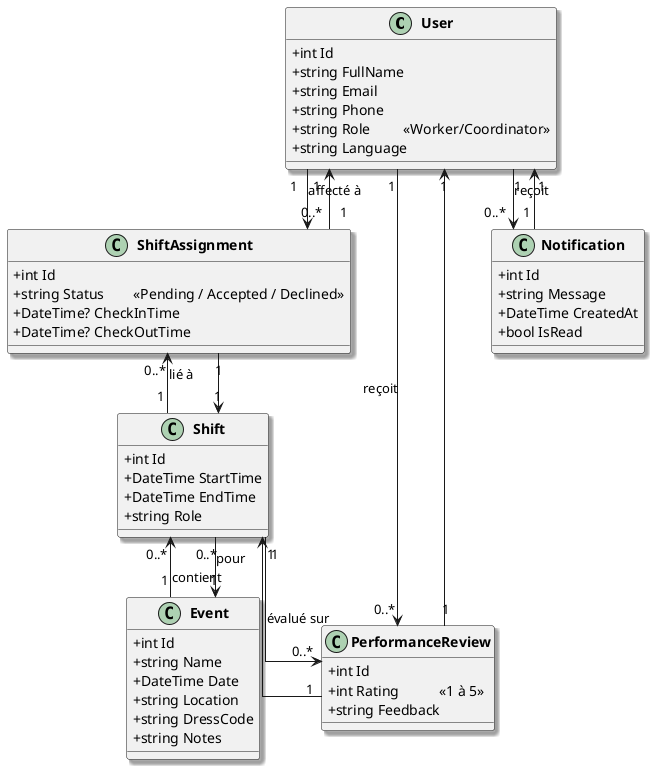 @startuml

' Style général
skinparam classAttributeIconSize 0
skinparam linetype ortho
skinparam shadowing true
skinparam classFontStyle bold
skinparam classFontColor Black

' ========== ENTITÉS ==========

class User {
  +int Id
  +string FullName
  +string Email
  +string Phone
  +string Role         <<Worker/Coordinator>>
  +string Language
}

class Event {
  +int Id
  +string Name
  +DateTime Date
  +string Location
  +string DressCode
  +string Notes
}

class Shift {
  +int Id
  +DateTime StartTime
  +DateTime EndTime
  +string Role
}

class ShiftAssignment {
  +int Id
  +string Status        <<Pending / Accepted / Declined>>
  +DateTime? CheckInTime
  +DateTime? CheckOutTime
}

class PerformanceReview {
  +int Id
  +int Rating           <<1 à 5>>
  +string Feedback
}

class Notification {
  +int Id
  +string Message
  +DateTime CreatedAt
  +bool IsRead
}

' ========== RELATIONS ==========

User "1" --> "0..*" ShiftAssignment : affecté à
User "1" --> "0..*" PerformanceReview : reçoit
User "1" --> "0..*" Notification : reçoit

Event "1" --> "0..*" Shift : contient

Shift "1" --> "0..*" ShiftAssignment : lié à
Shift "1" --> "0..*" PerformanceReview : évalué sur
Shift "0..*" --> "1" Event : pour

ShiftAssignment "1" --> "1" User
ShiftAssignment "1" --> "1" Shift

PerformanceReview "1" --> "1" User
PerformanceReview "1" --> "1" Shift

Notification "1" --> "1" User

@enduml
